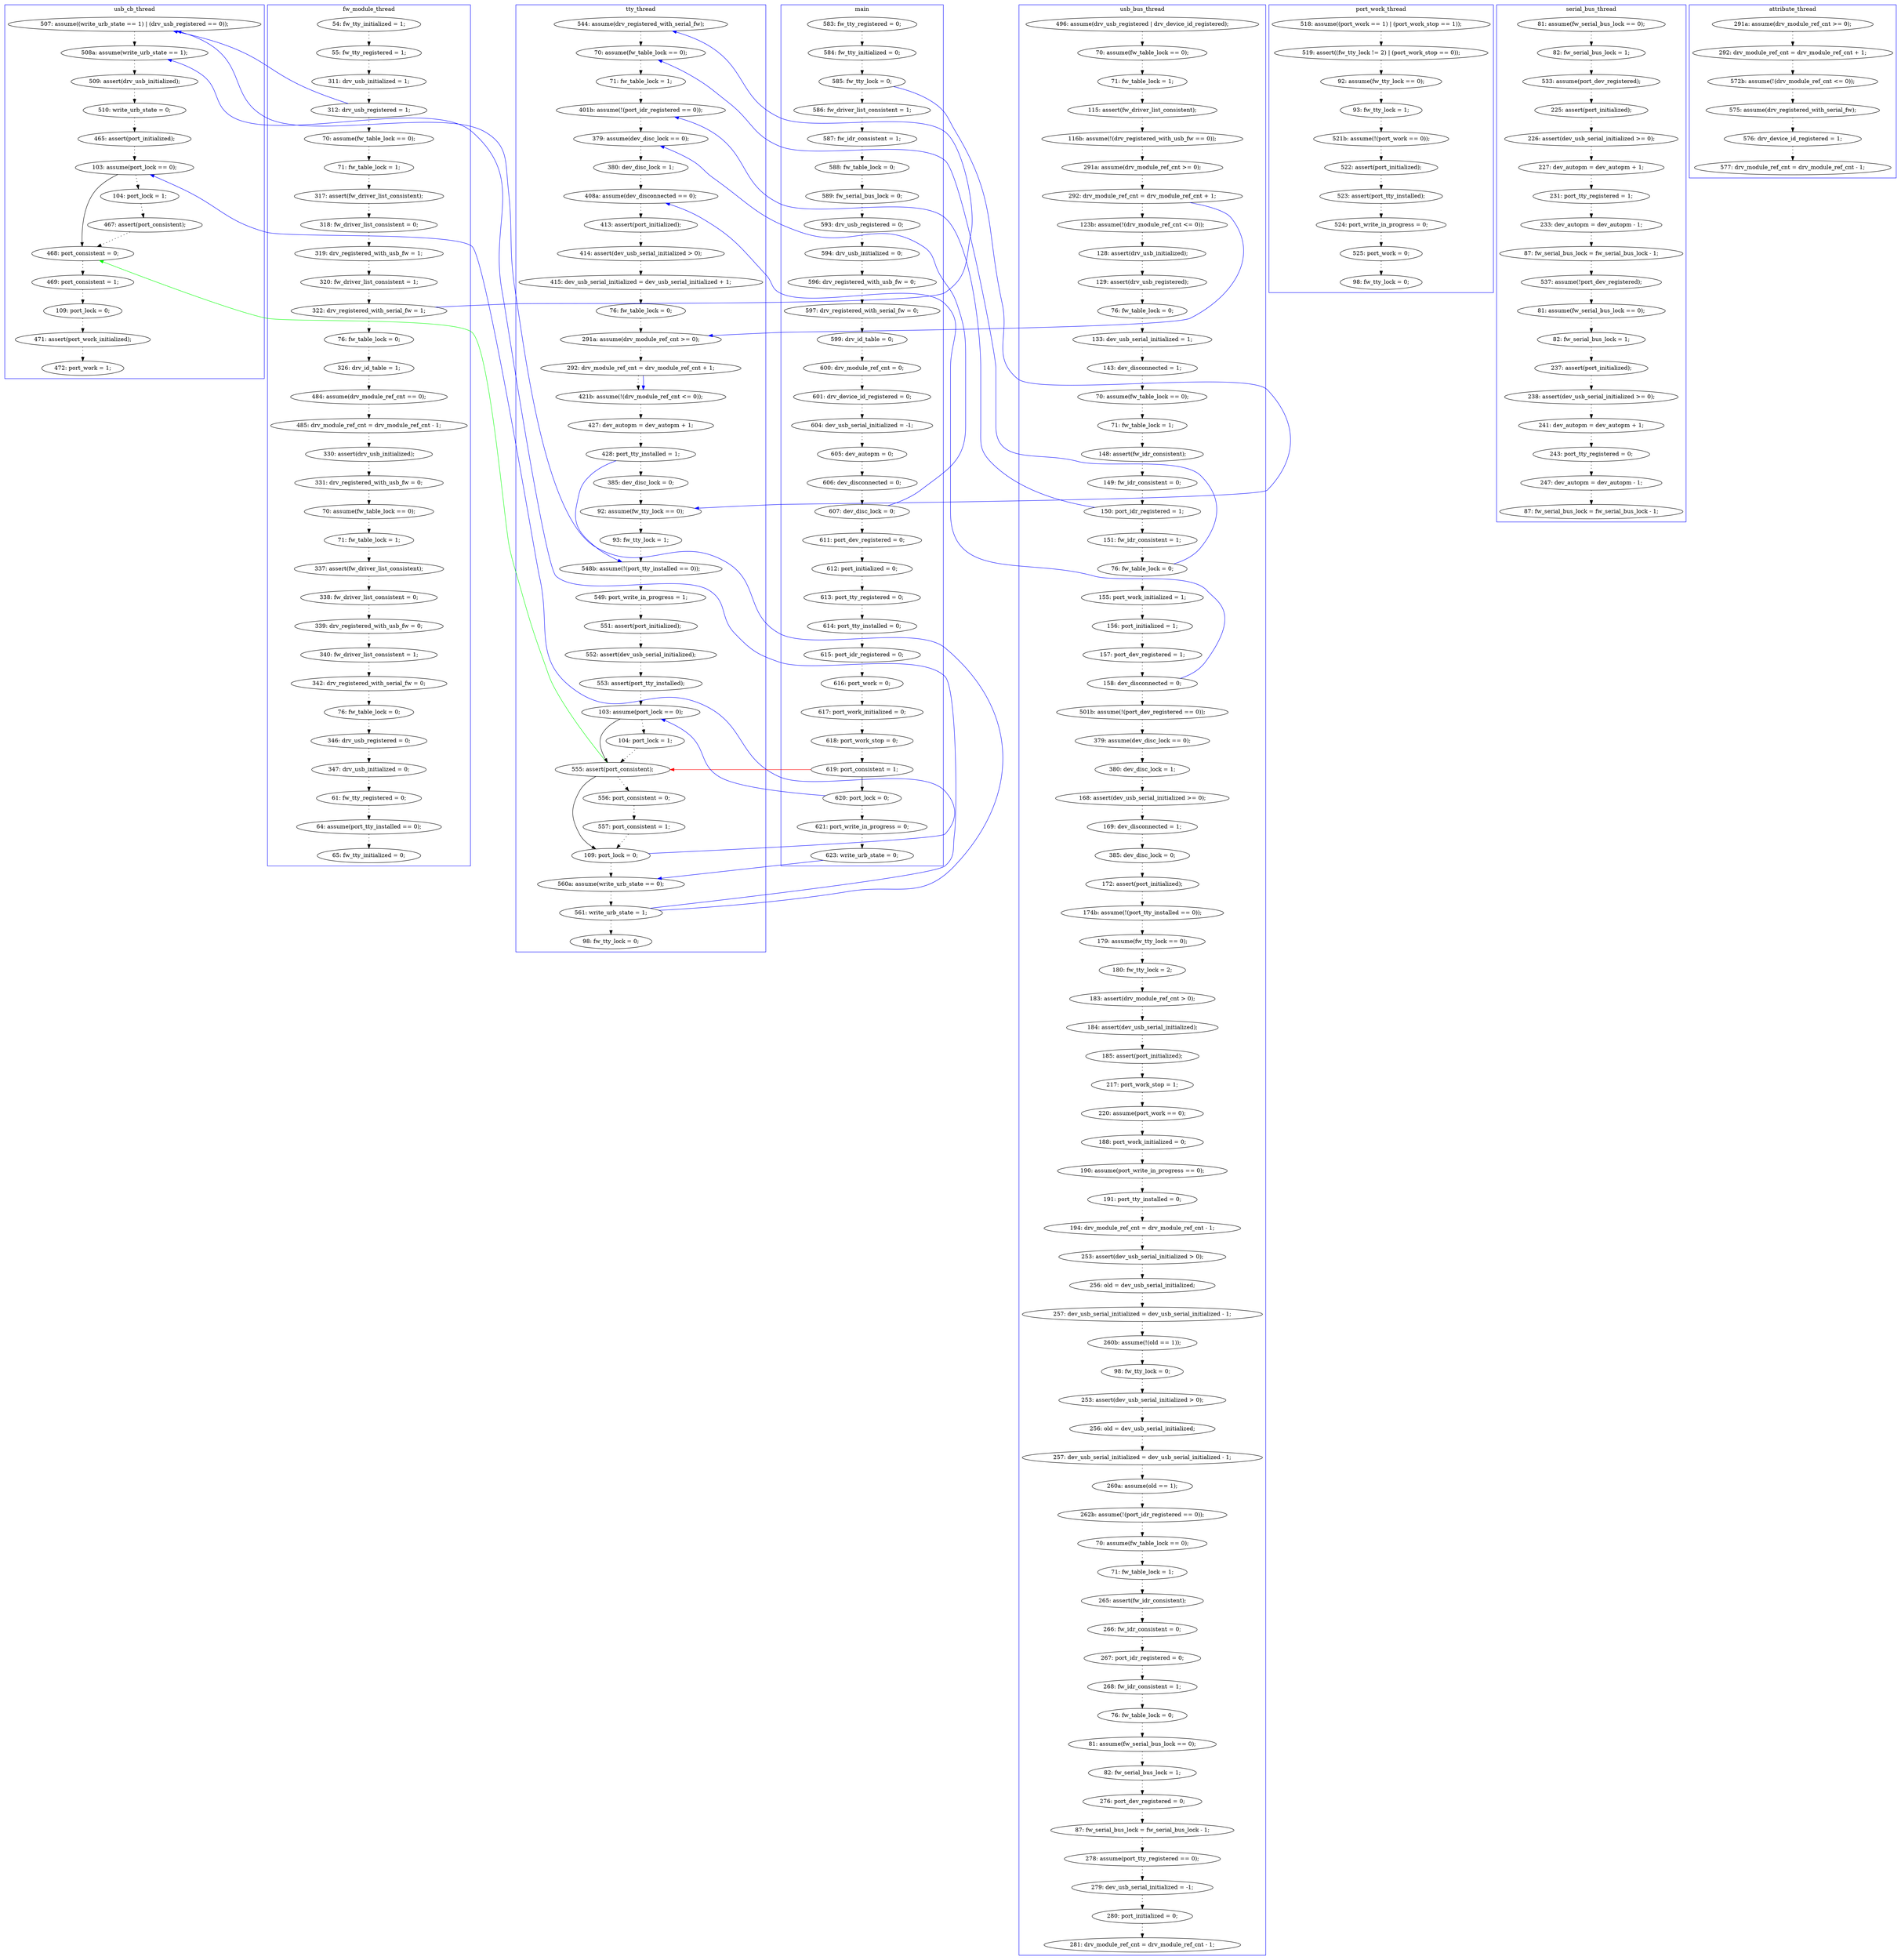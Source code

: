 digraph ProofObject {
	117 -> 118 [style = dotted, color = black]
	81 -> 85 [style = dotted, color = black]
	85 -> 87 [style = dotted, color = black]
	226 -> 228 [style = dotted, color = black]
	245 -> 254 [style = dotted, color = black]
	224 -> 225 [style = dotted, color = black]
	90 -> 115 [style = dotted, color = black]
	215 -> 224 [style = dotted, color = black]
	22 -> 23 [style = dotted, color = black]
	277 -> 284 [style = dotted, color = black]
	43 -> 52 [style = dotted, color = black]
	207 -> 243 [color = Green, constraint = false]
	15 -> 16 [style = dotted, color = black]
	2 -> 3 [style = dotted, color = black]
	396 -> 397 [style = dotted, color = black]
	135 -> 136 [style = dotted, color = black]
	101 -> 103 [style = dotted, color = black]
	265 -> 266 [style = dotted, color = black]
	187 -> 188 [style = dotted, color = black]
	8 -> 9 [style = dotted, color = black]
	182 -> 217 [style = dotted, color = black]
	330 -> 332 [style = dotted, color = black]
	74 -> 146 [color = Blue, constraint = false]
	62 -> 180 [style = dotted, color = black]
	366 -> 367 [style = dotted, color = black]
	363 -> 364 [style = dotted, color = black]
	297 -> 298 [style = dotted, color = black]
	64 -> 66 [style = dotted, color = black]
	16 -> 17 [style = dotted, color = black]
	231 -> 235 [style = dotted, color = black]
	5 -> 6 [style = dotted, color = black]
	137 -> 140 [style = dotted, color = black]
	360 -> 361 [style = dotted, color = black]
	359 -> 360 [style = dotted, color = black]
	413 -> 419 [style = dotted, color = black]
	57 -> 58 [style = dotted, color = black]
	398 -> 399 [style = dotted, color = black]
	103 -> 105 [style = dotted, color = black]
	28 -> 29 [color = Black]
	239 -> 242 [style = dotted, color = black]
	63 -> 64 [style = dotted, color = black]
	27 -> 28 [style = dotted, color = black]
	46 -> 63 [style = dotted, color = black]
	154 -> 155 [style = dotted, color = black]
	220 -> 233 [style = dotted, color = black]
	358 -> 359 [style = dotted, color = black]
	305 -> 316 [style = dotted, color = black]
	257 -> 258 [style = dotted, color = black]
	209 -> 211 [style = dotted, color = black]
	288 -> 289 [style = dotted, color = black]
	275 -> 276 [style = dotted, color = black]
	52 -> 53 [style = dotted, color = black]
	353 -> 354 [style = dotted, color = black]
	155 -> 164 [style = dotted, color = black]
	100 -> 101 [style = dotted, color = black]
	12 -> 13 [style = dotted, color = black]
	59 -> 62 [style = dotted, color = black]
	290 -> 294 [style = dotted, color = black]
	267 -> 268 [style = dotted, color = black]
	26 -> 27 [style = dotted, color = black]
	146 -> 147 [style = dotted, color = black]
	269 -> 272 [style = dotted, color = black]
	105 -> 107 [style = dotted, color = black]
	233 -> 245 [style = dotted, color = black]
	59 -> 90 [color = Blue, constraint = false]
	208 -> 295 [style = dotted, color = black]
	404 -> 407 [style = dotted, color = black]
	108 -> 112 [style = dotted, color = black]
	320 -> 322 [style = dotted, color = black]
	243 -> 248 [style = dotted, color = black]
	326 -> 328 [style = dotted, color = black]
	192 -> 194 [style = dotted, color = black]
	287 -> 288 [style = dotted, color = black]
	174 -> 187 [style = dotted, color = black]
	367 -> 372 [style = dotted, color = black]
	6 -> 7 [style = dotted, color = black]
	399 -> 400 [style = dotted, color = black]
	317 -> 318 [style = dotted, color = black]
	242 -> 243 [style = dotted, color = black]
	300 -> 305 [style = dotted, color = black]
	207 -> 215 [color = Black]
	261 -> 262 [style = dotted, color = black]
	25 -> 26 [style = dotted, color = black]
	147 -> 150 [style = dotted, color = black]
	121 -> 123 [style = dotted, color = black]
	225 -> 228 [color = Blue, constraint = false]
	136 -> 137 [style = dotted, color = black]
	207 -> 209 [style = dotted, color = black]
	284 -> 285 [style = dotted, color = black]
	276 -> 277 [style = dotted, color = black]
	345 -> 349 [style = dotted, color = black]
	387 -> 388 [style = dotted, color = black]
	400 -> 404 [style = dotted, color = black]
	53 -> 55 [style = dotted, color = black]
	123 -> 126 [style = dotted, color = black]
	328 -> 329 [style = dotted, color = black]
	229 -> 231 [style = dotted, color = black]
	87 -> 96 [style = dotted, color = black]
	115 -> 116 [style = dotted, color = black]
	294 -> 297 [style = dotted, color = black]
	278 -> 280 [style = dotted, color = black]
	205 -> 208 [style = dotted, color = black]
	332 -> 335 [style = dotted, color = black]
	188 -> 192 [style = dotted, color = black]
	289 -> 290 [style = dotted, color = black]
	343 -> 345 [style = dotted, color = black]
	19 -> 130 [color = Blue, constraint = false]
	197 -> 199 [style = dotted, color = black]
	18 -> 19 [style = dotted, color = black]
	274 -> 275 [style = dotted, color = black]
	126 -> 181 [style = dotted, color = black]
	215 -> 238 [color = Blue, constraint = false]
	150 -> 165 [style = dotted, color = black]
	36 -> 38 [style = dotted, color = black]
	194 -> 196 [style = dotted, color = black]
	23 -> 24 [style = dotted, color = black]
	180 -> 366 [style = dotted, color = black]
	122 -> 130 [style = dotted, color = black]
	196 -> 197 [style = dotted, color = black]
	11 -> 12 [style = dotted, color = black]
	162 -> 163 [style = dotted, color = black]
	254 -> 273 [style = dotted, color = black]
	116 -> 122 [style = dotted, color = black]
	30 -> 31 [style = dotted, color = black]
	377 -> 383 [style = dotted, color = black]
	373 -> 387 [style = dotted, color = black]
	38 -> 42 [style = dotted, color = black]
	78 -> 79 [style = dotted, color = black]
	361 -> 377 [style = dotted, color = black]
	112 -> 117 [style = dotted, color = black]
	325 -> 326 [style = dotted, color = black]
	107 -> 108 [style = dotted, color = black]
	342 -> 343 [style = dotted, color = black]
	147 -> 150 [color = Blue, constraint = false]
	29 -> 30 [style = dotted, color = black]
	134 -> 135 [style = dotted, color = black]
	140 -> 146 [style = dotted, color = black]
	20 -> 21 [style = dotted, color = black]
	66 -> 69 [style = dotted, color = black]
	419 -> 420 [style = dotted, color = black]
	73 -> 74 [style = dotted, color = black]
	107 -> 122 [color = Blue, constraint = false]
	364 -> 365 [style = dotted, color = black]
	55 -> 56 [style = dotted, color = black]
	285 -> 287 [style = dotted, color = black]
	203 -> 207 [color = Black]
	24 -> 25 [style = dotted, color = black]
	238 -> 239 [style = dotted, color = black]
	181 -> 182 [style = dotted, color = black]
	316 -> 317 [style = dotted, color = black]
	123 -> 134 [color = Blue, constraint = false]
	225 -> 249 [style = dotted, color = black]
	318 -> 320 [style = dotted, color = black]
	199 -> 203 [style = dotted, color = black]
	131 -> 134 [style = dotted, color = black]
	163 -> 170 [style = dotted, color = black]
	298 -> 300 [style = dotted, color = black]
	28 -> 207 [color = Red, constraint = false]
	193 -> 205 [style = dotted, color = black]
	255 -> 256 [style = dotted, color = black]
	7 -> 8 [style = dotted, color = black]
	329 -> 330 [style = dotted, color = black]
	4 -> 5 [style = dotted, color = black]
	169 -> 174 [style = dotted, color = black]
	3 -> 4 [style = dotted, color = black]
	4 -> 187 [color = Blue, constraint = false]
	235 -> 238 [style = dotted, color = black]
	348 -> 353 [style = dotted, color = black]
	335 -> 342 [style = dotted, color = black]
	217 -> 220 [style = dotted, color = black]
	169 -> 192 [color = Blue, constraint = false]
	262 -> 265 [style = dotted, color = black]
	170 -> 278 [style = dotted, color = black]
	280 -> 281 [style = dotted, color = black]
	258 -> 261 [style = dotted, color = black]
	407 -> 408 [style = dotted, color = black]
	179 -> 183 [style = dotted, color = black]
	74 -> 78 [style = dotted, color = black]
	211 -> 215 [style = dotted, color = black]
	349 -> 362 [style = dotted, color = black]
	203 -> 204 [style = dotted, color = black]
	295 -> 348 [style = dotted, color = black]
	238 -> 243 [color = Black]
	14 -> 15 [style = dotted, color = black]
	266 -> 267 [style = dotted, color = black]
	372 -> 373 [style = dotted, color = black]
	56 -> 57 [style = dotted, color = black]
	408 -> 413 [style = dotted, color = black]
	354 -> 358 [style = dotted, color = black]
	19 -> 20 [style = dotted, color = black]
	112 -> 115 [color = Blue, constraint = false]
	118 -> 121 [style = dotted, color = black]
	96 -> 100 [style = dotted, color = black]
	228 -> 229 [style = dotted, color = black]
	268 -> 269 [style = dotted, color = black]
	13 -> 14 [style = dotted, color = black]
	17 -> 18 [style = dotted, color = black]
	130 -> 131 [style = dotted, color = black]
	165 -> 169 [style = dotted, color = black]
	248 -> 252 [style = dotted, color = black]
	29 -> 203 [color = Blue, constraint = false]
	69 -> 73 [style = dotted, color = black]
	204 -> 207 [style = dotted, color = black]
	31 -> 224 [color = Blue, constraint = false]
	252 -> 255 [style = dotted, color = black]
	42 -> 43 [style = dotted, color = black]
	362 -> 363 [style = dotted, color = black]
	322 -> 325 [style = dotted, color = black]
	10 -> 11 [style = dotted, color = black]
	397 -> 398 [style = dotted, color = black]
	58 -> 59 [style = dotted, color = black]
	21 -> 22 [style = dotted, color = black]
	79 -> 81 [style = dotted, color = black]
	164 -> 179 [style = dotted, color = black]
	43 -> 226 [color = Blue, constraint = false]
	183 -> 193 [style = dotted, color = black]
	9 -> 10 [style = dotted, color = black]
	225 -> 226 [color = Blue, constraint = false]
	388 -> 396 [style = dotted, color = black]
	273 -> 274 [style = dotted, color = black]
	subgraph cluster5 {
		label = attribute_thread
		color = blue
		281  [label = "577: drv_module_ref_cnt = drv_module_ref_cnt - 1;"]
		170  [label = "572b: assume(!(drv_module_ref_cnt <= 0));"]
		278  [label = "575: assume(drv_registered_with_serial_fw);"]
		280  [label = "576: drv_device_id_registered = 1;"]
		162  [label = "291a: assume(drv_module_ref_cnt >= 0);"]
		163  [label = "292: drv_module_ref_cnt = drv_module_ref_cnt + 1;"]
	}
	subgraph cluster7 {
		label = port_work_thread
		color = blue
		257  [label = "518: assume((port_work == 1) | (port_work_stop == 1));"]
		272  [label = "98: fw_tty_lock = 0;"]
		266  [label = "522: assert(port_initialized);"]
		258  [label = "519: assert((fw_tty_lock != 2) | (port_work_stop == 0));"]
		262  [label = "93: fw_tty_lock = 1;"]
		269  [label = "525: port_work = 0;"]
		267  [label = "523: assert(port_tty_installed);"]
		261  [label = "92: assume(fw_tty_lock == 0);"]
		268  [label = "524: port_write_in_progress = 0;"]
		265  [label = "521b: assume(!(port_work == 0));"]
	}
	subgraph cluster0 {
		label = main
		color = blue
		13  [label = "599: drv_id_table = 0;"]
		14  [label = "600: drv_module_ref_cnt = 0;"]
		27  [label = "618: port_work_stop = 0;"]
		2  [label = "583: fw_tty_registered = 0;"]
		30  [label = "621: port_write_in_progress = 0;"]
		5  [label = "586: fw_driver_list_consistent = 1;"]
		7  [label = "588: fw_table_lock = 0;"]
		31  [label = "623: write_urb_state = 0;"]
		9  [label = "593: drv_usb_registered = 0;"]
		12  [label = "597: drv_registered_with_serial_fw = 0;"]
		15  [label = "601: drv_device_id_registered = 0;"]
		16  [label = "604: dev_usb_serial_initialized = -1;"]
		3  [label = "584: fw_tty_initialized = 0;"]
		20  [label = "611: port_dev_registered = 0;"]
		18  [label = "606: dev_disconnected = 0;"]
		10  [label = "594: drv_usb_initialized = 0;"]
		8  [label = "589: fw_serial_bus_lock = 0;"]
		11  [label = "596: drv_registered_with_usb_fw = 0;"]
		25  [label = "616: port_work = 0;"]
		24  [label = "615: port_idr_registered = 0;"]
		26  [label = "617: port_work_initialized = 0;"]
		21  [label = "612: port_initialized = 0;"]
		22  [label = "613: port_tty_registered = 0;"]
		19  [label = "607: dev_disc_lock = 0;"]
		28  [label = "619: port_consistent = 1;"]
		4  [label = "585: fw_tty_lock = 0;"]
		6  [label = "587: fw_idr_consistent = 1;"]
		17  [label = "605: dev_autopm = 0;"]
		29  [label = "620: port_lock = 0;"]
		23  [label = "614: port_tty_installed = 0;"]
	}
	subgraph cluster1 {
		label = fw_module_thread
		color = blue
		43  [label = "312: drv_usb_registered = 1;"]
		52  [label = "70: assume(fw_table_lock == 0);"]
		419  [label = "64: assume(port_tty_installed == 0);"]
		366  [label = "484: assume(drv_module_ref_cnt == 0);"]
		420  [label = "65: fw_tty_initialized = 0;"]
		180  [label = "326: drv_id_table = 1;"]
		387  [label = "70: assume(fw_table_lock == 0);"]
		58  [label = "320: fw_driver_list_consistent = 1;"]
		55  [label = "317: assert(fw_driver_list_consistent);"]
		408  [label = "347: drv_usb_initialized = 0;"]
		57  [label = "319: drv_registered_with_usb_fw = 1;"]
		399  [label = "340: fw_driver_list_consistent = 1;"]
		404  [label = "76: fw_table_lock = 0;"]
		38  [label = "55: fw_tty_registered = 1;"]
		42  [label = "311: drv_usb_initialized = 1;"]
		373  [label = "331: drv_registered_with_usb_fw = 0;"]
		372  [label = "330: assert(drv_usb_initialized);"]
		396  [label = "337: assert(fw_driver_list_consistent);"]
		388  [label = "71: fw_table_lock = 1;"]
		367  [label = "485: drv_module_ref_cnt = drv_module_ref_cnt - 1;"]
		400  [label = "342: drv_registered_with_serial_fw = 0;"]
		407  [label = "346: drv_usb_registered = 0;"]
		398  [label = "339: drv_registered_with_usb_fw = 0;"]
		56  [label = "318: fw_driver_list_consistent = 0;"]
		59  [label = "322: drv_registered_with_serial_fw = 1;"]
		36  [label = "54: fw_tty_initialized = 1;"]
		397  [label = "338: fw_driver_list_consistent = 0;"]
		413  [label = "61: fw_tty_registered = 0;"]
		53  [label = "71: fw_table_lock = 1;"]
		62  [label = "76: fw_table_lock = 0;"]
	}
	subgraph cluster6 {
		label = usb_cb_thread
		color = blue
		229  [label = "509: assert(drv_usb_initialized);"]
		248  [label = "469: port_consistent = 1;"]
		228  [label = "508a: assume(write_urb_state == 1);"]
		238  [label = "103: assume(port_lock == 0);"]
		235  [label = "465: assert(port_initialized);"]
		252  [label = "109: port_lock = 0;"]
		242  [label = "467: assert(port_consistent);"]
		255  [label = "471: assert(port_work_initialized);"]
		256  [label = "472: port_work = 1;"]
		239  [label = "104: port_lock = 1;"]
		226  [label = "507: assume((write_urb_state == 1) | (drv_usb_registered == 0));"]
		231  [label = "510: write_urb_state = 0;"]
		243  [label = "468: port_consistent = 0;"]
	}
	subgraph cluster3 {
		label = serial_bus_thread
		color = blue
		193  [label = "227: dev_autopm = dev_autopm + 1;"]
		208  [label = "233: dev_autopm = dev_autopm - 1;"]
		358  [label = "237: assert(port_initialized);"]
		183  [label = "226: assert(dev_usb_serial_initialized >= 0);"]
		205  [label = "231: port_tty_registered = 1;"]
		155  [label = "82: fw_serial_bus_lock = 1;"]
		361  [label = "243: port_tty_registered = 0;"]
		348  [label = "537: assume(!port_dev_registered);"]
		377  [label = "247: dev_autopm = dev_autopm - 1;"]
		383  [label = "87: fw_serial_bus_lock = fw_serial_bus_lock - 1;"]
		154  [label = "81: assume(fw_serial_bus_lock == 0);"]
		359  [label = "238: assert(dev_usb_serial_initialized >= 0);"]
		360  [label = "241: dev_autopm = dev_autopm + 1;"]
		354  [label = "82: fw_serial_bus_lock = 1;"]
		353  [label = "81: assume(fw_serial_bus_lock == 0);"]
		295  [label = "87: fw_serial_bus_lock = fw_serial_bus_lock - 1;"]
		164  [label = "533: assume(port_dev_registered);"]
		179  [label = "225: assert(port_initialized);"]
	}
	subgraph cluster2 {
		label = usb_bus_thread
		color = blue
		316  [label = "253: assert(dev_usb_serial_initialized > 0);"]
		233  [label = "385: dev_disc_lock = 0;"]
		343  [label = "82: fw_serial_bus_lock = 1;"]
		325  [label = "70: assume(fw_table_lock == 0);"]
		73  [label = "291a: assume(drv_module_ref_cnt >= 0);"]
		220  [label = "169: dev_disconnected = 1;"]
		245  [label = "172: assert(port_initialized);"]
		322  [label = "262b: assume(!(port_idr_registered == 0));"]
		320  [label = "260a: assume(old == 1);"]
		69  [label = "116b: assume(!(drv_registered_with_usb_fw == 0));"]
		332  [label = "268: fw_idr_consistent = 1;"]
		300  [label = "260b: assume(!(old == 1));"]
		108  [label = "151: fw_idr_consistent = 1;"]
		103  [label = "148: assert(fw_idr_consistent);"]
		126  [label = "501b: assume(!(port_dev_registered == 0));"]
		181  [label = "379: assume(dev_disc_lock == 0);"]
		79  [label = "128: assert(drv_usb_initialized);"]
		305  [label = "98: fw_tty_lock = 0;"]
		66  [label = "115: assert(fw_driver_list_consistent);"]
		326  [label = "71: fw_table_lock = 1;"]
		284  [label = "217: port_work_stop = 1;"]
		46  [label = "496: assume(drv_usb_registered | drv_device_id_registered);"]
		330  [label = "267: port_idr_registered = 0;"]
		365  [label = "281: drv_module_ref_cnt = drv_module_ref_cnt - 1;"]
		285  [label = "220: assume(port_work == 0);"]
		112  [label = "76: fw_table_lock = 0;"]
		85  [label = "76: fw_table_lock = 0;"]
		289  [label = "191: port_tty_installed = 0;"]
		78  [label = "123b: assume(!(drv_module_ref_cnt <= 0));"]
		182  [label = "380: dev_disc_lock = 1;"]
		100  [label = "70: assume(fw_table_lock == 0);"]
		275  [label = "183: assert(drv_module_ref_cnt > 0);"]
		329  [label = "266: fw_idr_consistent = 0;"]
		107  [label = "150: port_idr_registered = 1;"]
		81  [label = "129: assert(drv_usb_registered);"]
		118  [label = "156: port_initialized = 1;"]
		96  [label = "143: dev_disconnected = 1;"]
		364  [label = "280: port_initialized = 0;"]
		64  [label = "71: fw_table_lock = 1;"]
		342  [label = "81: assume(fw_serial_bus_lock == 0);"]
		298  [label = "257: dev_usb_serial_initialized = dev_usb_serial_initialized - 1;"]
		274  [label = "180: fw_tty_lock = 2;"]
		362  [label = "278: assume(port_tty_registered == 0);"]
		317  [label = "256: old = dev_usb_serial_initialized;"]
		74  [label = "292: drv_module_ref_cnt = drv_module_ref_cnt + 1;"]
		287  [label = "188: port_work_initialized = 0;"]
		121  [label = "157: port_dev_registered = 1;"]
		277  [label = "185: assert(port_initialized);"]
		273  [label = "179: assume(fw_tty_lock == 0);"]
		349  [label = "87: fw_serial_bus_lock = fw_serial_bus_lock - 1;"]
		117  [label = "155: port_work_initialized = 1;"]
		217  [label = "168: assert(dev_usb_serial_initialized >= 0);"]
		328  [label = "265: assert(fw_idr_consistent);"]
		288  [label = "190: assume(port_write_in_progress == 0);"]
		318  [label = "257: dev_usb_serial_initialized = dev_usb_serial_initialized - 1;"]
		297  [label = "256: old = dev_usb_serial_initialized;"]
		101  [label = "71: fw_table_lock = 1;"]
		87  [label = "133: dev_usb_serial_initialized = 1;"]
		335  [label = "76: fw_table_lock = 0;"]
		254  [label = "174b: assume(!(port_tty_installed == 0));"]
		294  [label = "253: assert(dev_usb_serial_initialized > 0);"]
		105  [label = "149: fw_idr_consistent = 0;"]
		345  [label = "276: port_dev_registered = 0;"]
		290  [label = "194: drv_module_ref_cnt = drv_module_ref_cnt - 1;"]
		123  [label = "158: dev_disconnected = 0;"]
		63  [label = "70: assume(fw_table_lock == 0);"]
		363  [label = "279: dev_usb_serial_initialized = -1;"]
		276  [label = "184: assert(dev_usb_serial_initialized);"]
	}
	subgraph cluster4 {
		label = tty_thread
		color = blue
		194  [label = "549: port_write_in_progress = 1;"]
		146  [label = "291a: assume(drv_module_ref_cnt >= 0);"]
		115  [label = "70: assume(fw_table_lock == 0);"]
		122  [label = "401b: assume(!(port_idr_registered == 0));"]
		211  [label = "557: port_consistent = 1;"]
		116  [label = "71: fw_table_lock = 1;"]
		165  [label = "427: dev_autopm = dev_autopm + 1;"]
		224  [label = "560a: assume(write_urb_state == 0);"]
		140  [label = "76: fw_table_lock = 0;"]
		188  [label = "93: fw_tty_lock = 1;"]
		130  [label = "379: assume(dev_disc_lock == 0);"]
		150  [label = "421b: assume(!(drv_module_ref_cnt <= 0));"]
		135  [label = "413: assert(port_initialized);"]
		147  [label = "292: drv_module_ref_cnt = drv_module_ref_cnt + 1;"]
		196  [label = "551: assert(port_initialized);"]
		225  [label = "561: write_urb_state = 1;"]
		209  [label = "556: port_consistent = 0;"]
		199  [label = "553: assert(port_tty_installed);"]
		192  [label = "548b: assume(!(port_tty_installed == 0));"]
		187  [label = "92: assume(fw_tty_lock == 0);"]
		215  [label = "109: port_lock = 0;"]
		207  [label = "555: assert(port_consistent);"]
		249  [label = "98: fw_tty_lock = 0;"]
		169  [label = "428: port_tty_installed = 1;"]
		90  [label = "544: assume(drv_registered_with_serial_fw);"]
		131  [label = "380: dev_disc_lock = 1;"]
		136  [label = "414: assert(dev_usb_serial_initialized > 0);"]
		137  [label = "415: dev_usb_serial_initialized = dev_usb_serial_initialized + 1;"]
		203  [label = "103: assume(port_lock == 0);"]
		174  [label = "385: dev_disc_lock = 0;"]
		204  [label = "104: port_lock = 1;"]
		197  [label = "552: assert(dev_usb_serial_initialized);"]
		134  [label = "408a: assume(dev_disconnected == 0);"]
	}
}